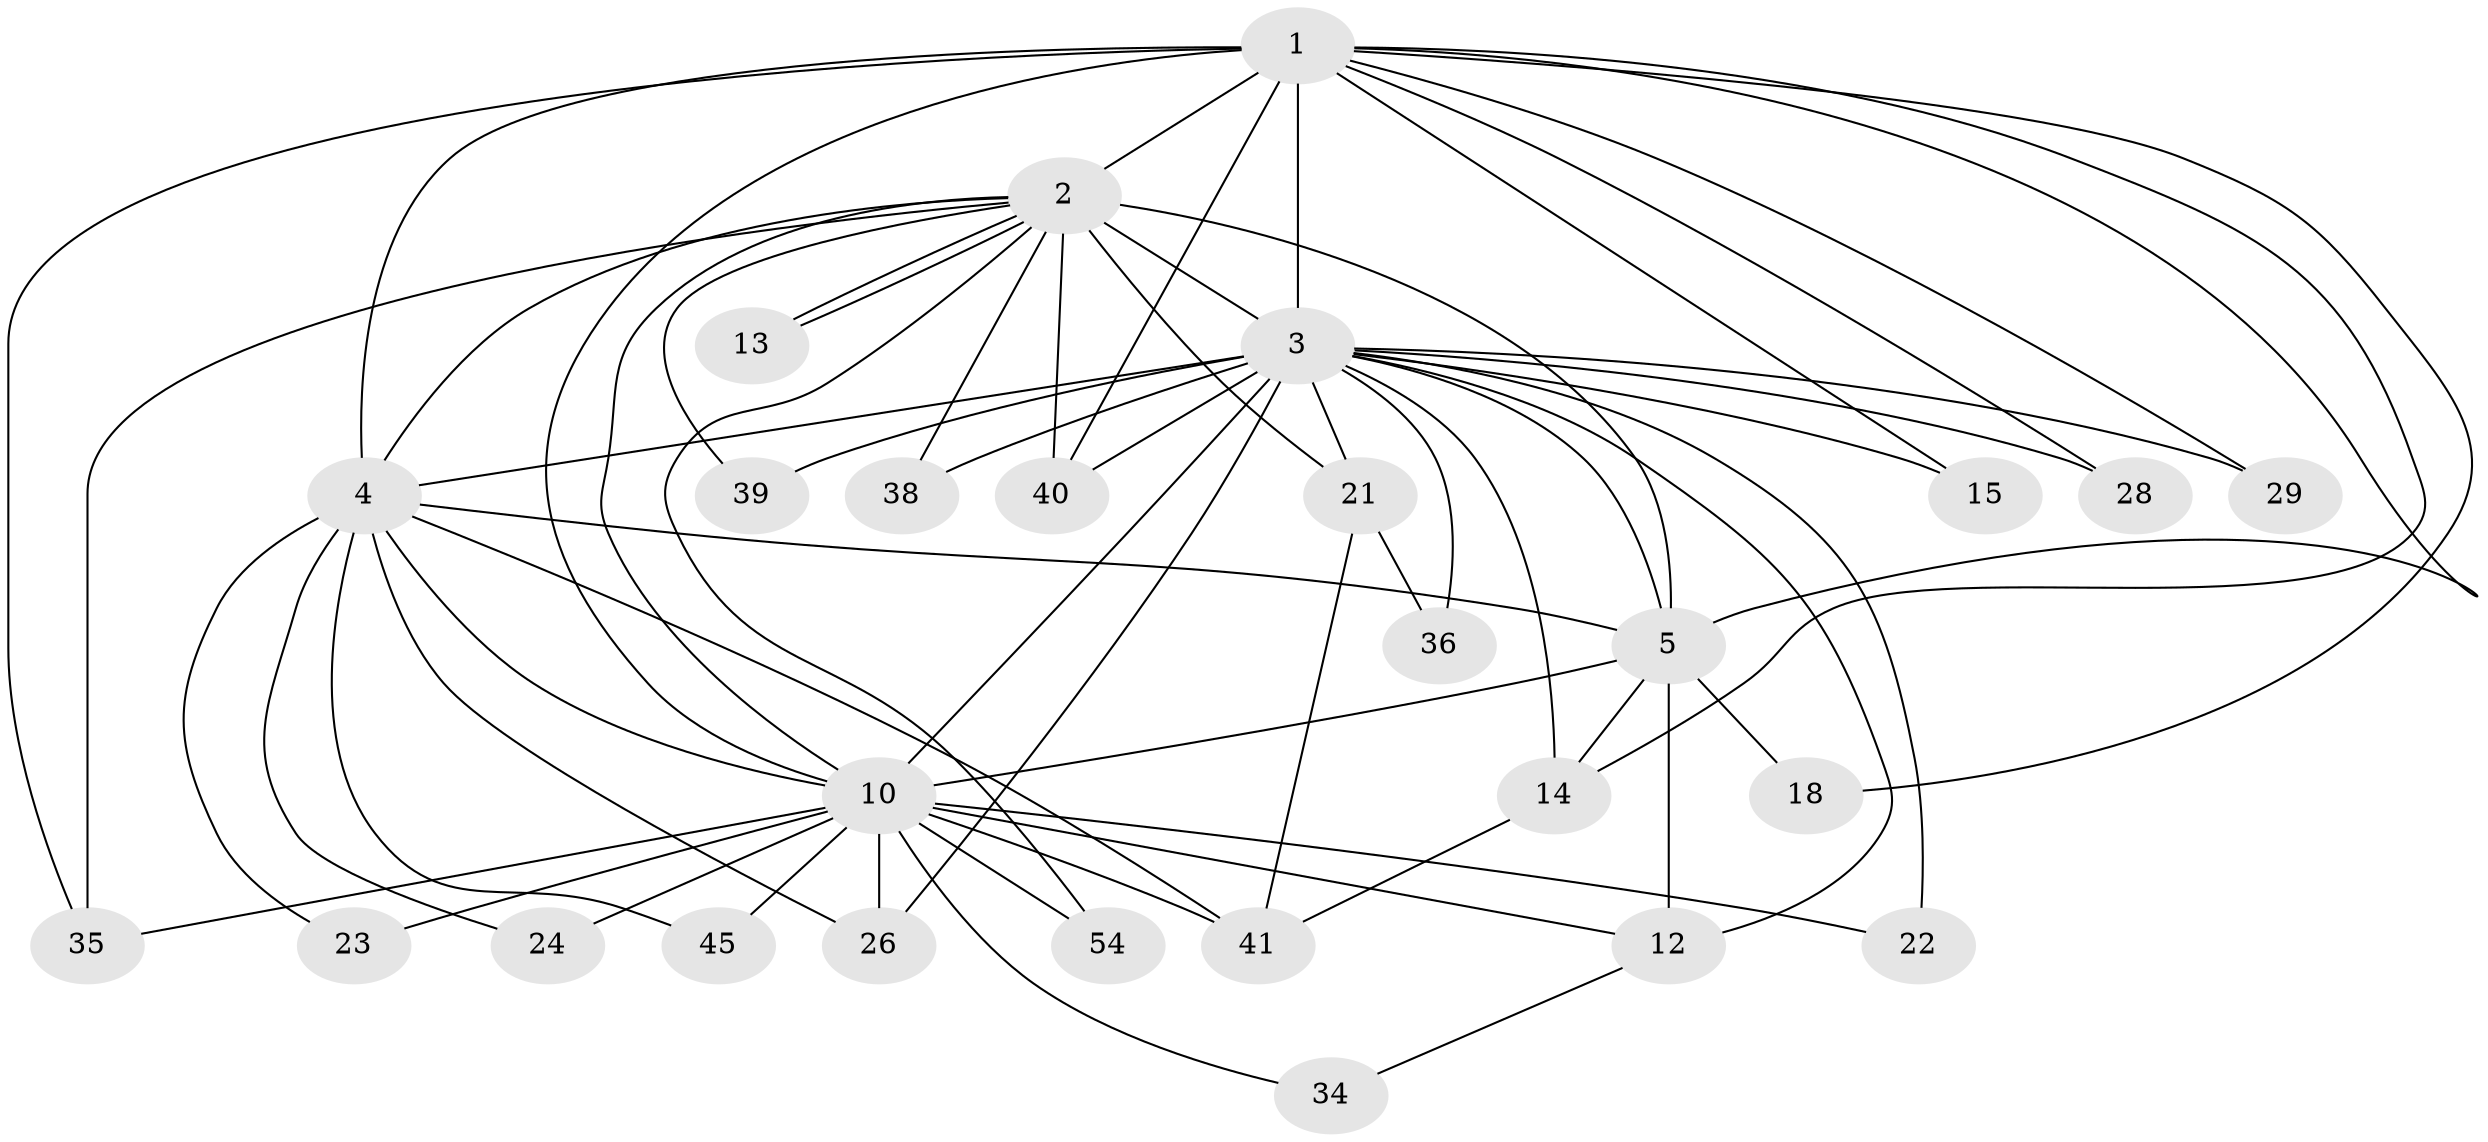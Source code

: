 // original degree distribution, {17: 0.018518518518518517, 13: 0.05555555555555555, 21: 0.018518518518518517, 20: 0.018518518518518517, 14: 0.037037037037037035, 10: 0.018518518518518517, 18: 0.018518518518518517, 3: 0.14814814814814814, 5: 0.05555555555555555, 2: 0.5370370370370371, 4: 0.07407407407407407}
// Generated by graph-tools (version 1.1) at 2025/13/03/09/25 04:13:47]
// undirected, 27 vertices, 64 edges
graph export_dot {
graph [start="1"]
  node [color=gray90,style=filled];
  1;
  2 [super="+7"];
  3 [super="+9+43+17+19+27+6+30+8"];
  4;
  5;
  10 [super="+20"];
  12 [super="+42+25"];
  13;
  14;
  15;
  18;
  21;
  22;
  23;
  24;
  26 [super="+31"];
  28;
  29;
  34;
  35 [super="+37"];
  36;
  38;
  39;
  40 [super="+50+44"];
  41 [super="+46+47"];
  45;
  54;
  1 -- 2 [weight=2];
  1 -- 3 [weight=5];
  1 -- 4;
  1 -- 5;
  1 -- 10;
  1 -- 14;
  1 -- 15;
  1 -- 18;
  1 -- 28;
  1 -- 29;
  1 -- 40;
  1 -- 35;
  2 -- 3 [weight=9];
  2 -- 4 [weight=2];
  2 -- 5 [weight=2];
  2 -- 10 [weight=2];
  2 -- 13;
  2 -- 13;
  2 -- 21;
  2 -- 35;
  2 -- 38;
  2 -- 39;
  2 -- 40;
  2 -- 54;
  3 -- 4 [weight=9];
  3 -- 5 [weight=5];
  3 -- 10 [weight=4];
  3 -- 12 [weight=2];
  3 -- 22;
  3 -- 29;
  3 -- 40 [weight=2];
  3 -- 26 [weight=2];
  3 -- 36;
  3 -- 38;
  3 -- 39;
  3 -- 28;
  3 -- 14;
  3 -- 15;
  3 -- 21;
  4 -- 5;
  4 -- 10 [weight=2];
  4 -- 23;
  4 -- 24;
  4 -- 45;
  4 -- 41;
  4 -- 26;
  5 -- 10;
  5 -- 14;
  5 -- 18;
  5 -- 12;
  10 -- 23;
  10 -- 24;
  10 -- 26;
  10 -- 34;
  10 -- 35;
  10 -- 45;
  10 -- 54;
  10 -- 22;
  10 -- 41 [weight=2];
  10 -- 12;
  12 -- 34;
  14 -- 41;
  21 -- 36;
  21 -- 41;
}
